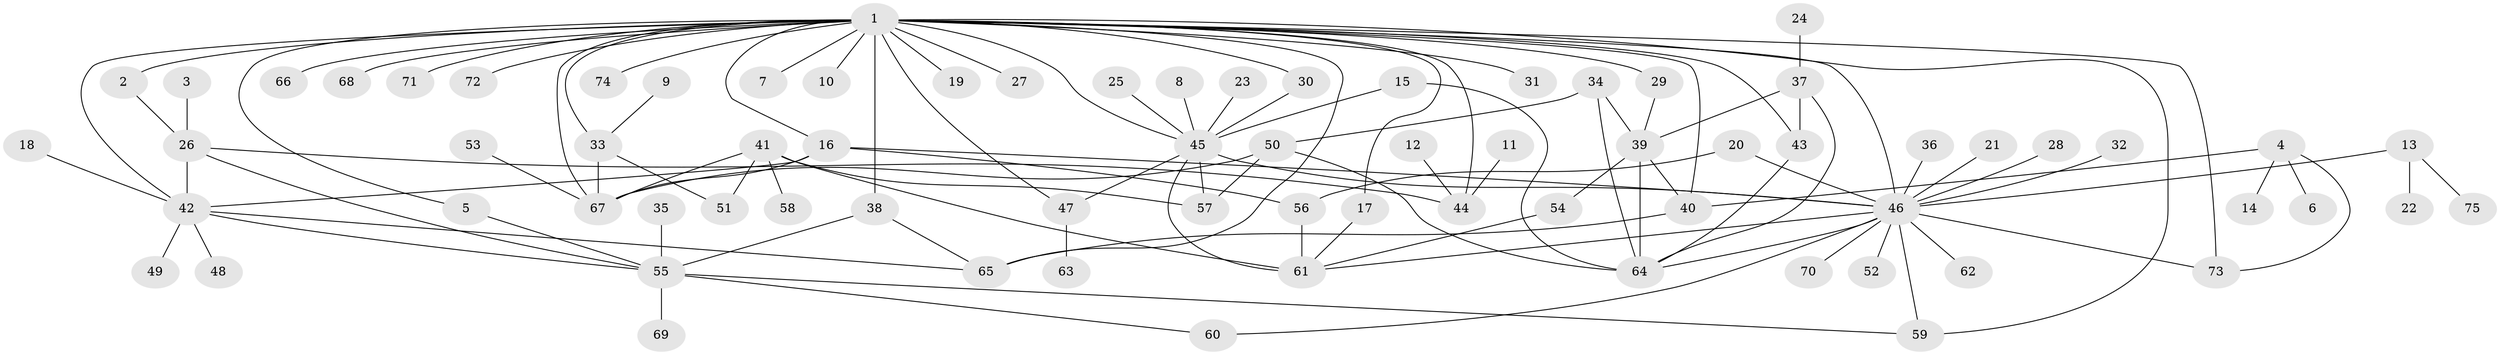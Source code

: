 // original degree distribution, {16: 0.00684931506849315, 19: 0.00684931506849315, 20: 0.00684931506849315, 6: 0.0410958904109589, 4: 0.0821917808219178, 2: 0.21232876712328766, 5: 0.06164383561643835, 11: 0.00684931506849315, 7: 0.00684931506849315, 12: 0.00684931506849315, 1: 0.4726027397260274, 3: 0.08904109589041095}
// Generated by graph-tools (version 1.1) at 2025/26/03/09/25 03:26:00]
// undirected, 75 vertices, 112 edges
graph export_dot {
graph [start="1"]
  node [color=gray90,style=filled];
  1;
  2;
  3;
  4;
  5;
  6;
  7;
  8;
  9;
  10;
  11;
  12;
  13;
  14;
  15;
  16;
  17;
  18;
  19;
  20;
  21;
  22;
  23;
  24;
  25;
  26;
  27;
  28;
  29;
  30;
  31;
  32;
  33;
  34;
  35;
  36;
  37;
  38;
  39;
  40;
  41;
  42;
  43;
  44;
  45;
  46;
  47;
  48;
  49;
  50;
  51;
  52;
  53;
  54;
  55;
  56;
  57;
  58;
  59;
  60;
  61;
  62;
  63;
  64;
  65;
  66;
  67;
  68;
  69;
  70;
  71;
  72;
  73;
  74;
  75;
  1 -- 2 [weight=1.0];
  1 -- 5 [weight=1.0];
  1 -- 7 [weight=1.0];
  1 -- 10 [weight=1.0];
  1 -- 16 [weight=1.0];
  1 -- 17 [weight=1.0];
  1 -- 19 [weight=1.0];
  1 -- 27 [weight=1.0];
  1 -- 29 [weight=1.0];
  1 -- 30 [weight=1.0];
  1 -- 31 [weight=1.0];
  1 -- 33 [weight=1.0];
  1 -- 38 [weight=2.0];
  1 -- 40 [weight=1.0];
  1 -- 42 [weight=2.0];
  1 -- 43 [weight=1.0];
  1 -- 44 [weight=1.0];
  1 -- 45 [weight=1.0];
  1 -- 46 [weight=2.0];
  1 -- 47 [weight=1.0];
  1 -- 59 [weight=1.0];
  1 -- 65 [weight=1.0];
  1 -- 66 [weight=1.0];
  1 -- 67 [weight=2.0];
  1 -- 68 [weight=1.0];
  1 -- 71 [weight=1.0];
  1 -- 72 [weight=1.0];
  1 -- 73 [weight=1.0];
  1 -- 74 [weight=1.0];
  2 -- 26 [weight=1.0];
  3 -- 26 [weight=1.0];
  4 -- 6 [weight=1.0];
  4 -- 14 [weight=1.0];
  4 -- 40 [weight=1.0];
  4 -- 73 [weight=1.0];
  5 -- 55 [weight=1.0];
  8 -- 45 [weight=1.0];
  9 -- 33 [weight=1.0];
  11 -- 44 [weight=1.0];
  12 -- 44 [weight=1.0];
  13 -- 22 [weight=1.0];
  13 -- 46 [weight=1.0];
  13 -- 75 [weight=1.0];
  15 -- 45 [weight=1.0];
  15 -- 64 [weight=1.0];
  16 -- 42 [weight=1.0];
  16 -- 46 [weight=1.0];
  16 -- 56 [weight=1.0];
  16 -- 67 [weight=1.0];
  17 -- 61 [weight=1.0];
  18 -- 42 [weight=1.0];
  20 -- 46 [weight=1.0];
  20 -- 56 [weight=1.0];
  21 -- 46 [weight=1.0];
  23 -- 45 [weight=1.0];
  24 -- 37 [weight=1.0];
  25 -- 45 [weight=1.0];
  26 -- 42 [weight=1.0];
  26 -- 44 [weight=1.0];
  26 -- 55 [weight=1.0];
  28 -- 46 [weight=1.0];
  29 -- 39 [weight=1.0];
  30 -- 45 [weight=1.0];
  32 -- 46 [weight=1.0];
  33 -- 51 [weight=1.0];
  33 -- 67 [weight=2.0];
  34 -- 39 [weight=1.0];
  34 -- 50 [weight=1.0];
  34 -- 64 [weight=1.0];
  35 -- 55 [weight=1.0];
  36 -- 46 [weight=1.0];
  37 -- 39 [weight=1.0];
  37 -- 43 [weight=1.0];
  37 -- 64 [weight=1.0];
  38 -- 55 [weight=1.0];
  38 -- 65 [weight=1.0];
  39 -- 40 [weight=2.0];
  39 -- 54 [weight=1.0];
  39 -- 64 [weight=1.0];
  40 -- 65 [weight=1.0];
  41 -- 51 [weight=1.0];
  41 -- 57 [weight=1.0];
  41 -- 58 [weight=1.0];
  41 -- 61 [weight=2.0];
  41 -- 67 [weight=1.0];
  42 -- 48 [weight=1.0];
  42 -- 49 [weight=1.0];
  42 -- 55 [weight=1.0];
  42 -- 65 [weight=1.0];
  43 -- 64 [weight=1.0];
  45 -- 46 [weight=1.0];
  45 -- 47 [weight=1.0];
  45 -- 57 [weight=1.0];
  45 -- 61 [weight=1.0];
  46 -- 52 [weight=1.0];
  46 -- 59 [weight=1.0];
  46 -- 60 [weight=1.0];
  46 -- 61 [weight=1.0];
  46 -- 62 [weight=1.0];
  46 -- 64 [weight=1.0];
  46 -- 70 [weight=1.0];
  46 -- 73 [weight=1.0];
  47 -- 63 [weight=1.0];
  50 -- 57 [weight=1.0];
  50 -- 64 [weight=1.0];
  50 -- 67 [weight=1.0];
  53 -- 67 [weight=1.0];
  54 -- 61 [weight=1.0];
  55 -- 59 [weight=1.0];
  55 -- 60 [weight=1.0];
  55 -- 69 [weight=1.0];
  56 -- 61 [weight=1.0];
}
